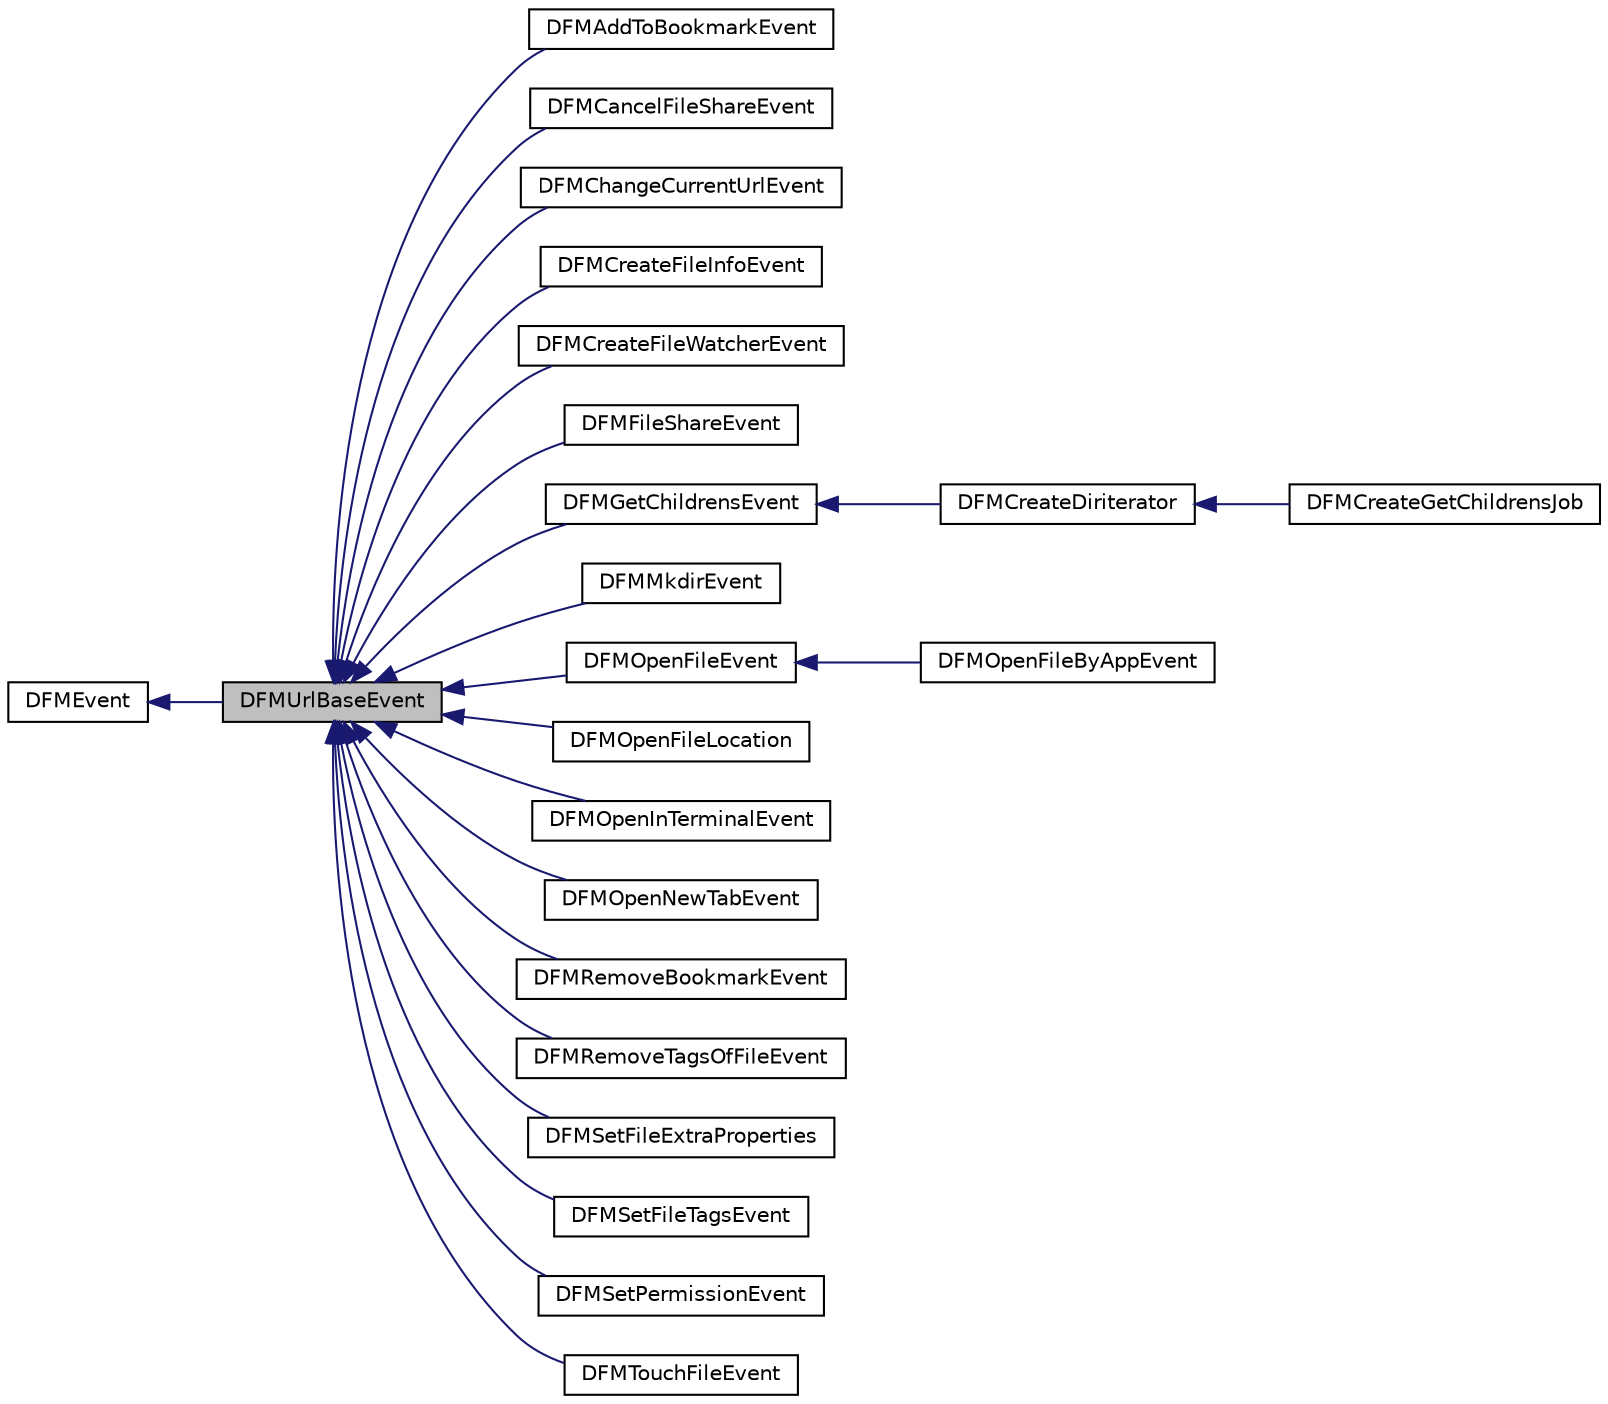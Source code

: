 digraph "DFMUrlBaseEvent"
{
  edge [fontname="Helvetica",fontsize="10",labelfontname="Helvetica",labelfontsize="10"];
  node [fontname="Helvetica",fontsize="10",shape=record];
  rankdir="LR";
  Node0 [label="DFMUrlBaseEvent",height=0.2,width=0.4,color="black", fillcolor="grey75", style="filled", fontcolor="black"];
  Node1 -> Node0 [dir="back",color="midnightblue",fontsize="10",style="solid",fontname="Helvetica"];
  Node1 [label="DFMEvent",height=0.2,width=0.4,color="black", fillcolor="white", style="filled",URL="$class_d_f_m_event.html"];
  Node0 -> Node2 [dir="back",color="midnightblue",fontsize="10",style="solid",fontname="Helvetica"];
  Node2 [label="DFMAddToBookmarkEvent",height=0.2,width=0.4,color="black", fillcolor="white", style="filled",URL="$class_d_f_m_add_to_bookmark_event.html"];
  Node0 -> Node3 [dir="back",color="midnightblue",fontsize="10",style="solid",fontname="Helvetica"];
  Node3 [label="DFMCancelFileShareEvent",height=0.2,width=0.4,color="black", fillcolor="white", style="filled",URL="$class_d_f_m_cancel_file_share_event.html"];
  Node0 -> Node4 [dir="back",color="midnightblue",fontsize="10",style="solid",fontname="Helvetica"];
  Node4 [label="DFMChangeCurrentUrlEvent",height=0.2,width=0.4,color="black", fillcolor="white", style="filled",URL="$class_d_f_m_change_current_url_event.html"];
  Node0 -> Node5 [dir="back",color="midnightblue",fontsize="10",style="solid",fontname="Helvetica"];
  Node5 [label="DFMCreateFileInfoEvent",height=0.2,width=0.4,color="black", fillcolor="white", style="filled",URL="$class_d_f_m_create_file_info_event.html"];
  Node0 -> Node6 [dir="back",color="midnightblue",fontsize="10",style="solid",fontname="Helvetica"];
  Node6 [label="DFMCreateFileWatcherEvent",height=0.2,width=0.4,color="black", fillcolor="white", style="filled",URL="$class_d_f_m_create_file_watcher_event.html"];
  Node0 -> Node7 [dir="back",color="midnightblue",fontsize="10",style="solid",fontname="Helvetica"];
  Node7 [label="DFMFileShareEvent",height=0.2,width=0.4,color="black", fillcolor="white", style="filled",URL="$class_d_f_m_file_share_event.html"];
  Node0 -> Node8 [dir="back",color="midnightblue",fontsize="10",style="solid",fontname="Helvetica"];
  Node8 [label="DFMGetChildrensEvent",height=0.2,width=0.4,color="black", fillcolor="white", style="filled",URL="$class_d_f_m_get_childrens_event.html"];
  Node8 -> Node9 [dir="back",color="midnightblue",fontsize="10",style="solid",fontname="Helvetica"];
  Node9 [label="DFMCreateDiriterator",height=0.2,width=0.4,color="black", fillcolor="white", style="filled",URL="$class_d_f_m_create_diriterator.html"];
  Node9 -> Node10 [dir="back",color="midnightblue",fontsize="10",style="solid",fontname="Helvetica"];
  Node10 [label="DFMCreateGetChildrensJob",height=0.2,width=0.4,color="black", fillcolor="white", style="filled",URL="$class_d_f_m_create_get_childrens_job.html"];
  Node0 -> Node11 [dir="back",color="midnightblue",fontsize="10",style="solid",fontname="Helvetica"];
  Node11 [label="DFMMkdirEvent",height=0.2,width=0.4,color="black", fillcolor="white", style="filled",URL="$class_d_f_m_mkdir_event.html"];
  Node0 -> Node12 [dir="back",color="midnightblue",fontsize="10",style="solid",fontname="Helvetica"];
  Node12 [label="DFMOpenFileEvent",height=0.2,width=0.4,color="black", fillcolor="white", style="filled",URL="$class_d_f_m_open_file_event.html"];
  Node12 -> Node13 [dir="back",color="midnightblue",fontsize="10",style="solid",fontname="Helvetica"];
  Node13 [label="DFMOpenFileByAppEvent",height=0.2,width=0.4,color="black", fillcolor="white", style="filled",URL="$class_d_f_m_open_file_by_app_event.html"];
  Node0 -> Node14 [dir="back",color="midnightblue",fontsize="10",style="solid",fontname="Helvetica"];
  Node14 [label="DFMOpenFileLocation",height=0.2,width=0.4,color="black", fillcolor="white", style="filled",URL="$class_d_f_m_open_file_location.html"];
  Node0 -> Node15 [dir="back",color="midnightblue",fontsize="10",style="solid",fontname="Helvetica"];
  Node15 [label="DFMOpenInTerminalEvent",height=0.2,width=0.4,color="black", fillcolor="white", style="filled",URL="$class_d_f_m_open_in_terminal_event.html"];
  Node0 -> Node16 [dir="back",color="midnightblue",fontsize="10",style="solid",fontname="Helvetica"];
  Node16 [label="DFMOpenNewTabEvent",height=0.2,width=0.4,color="black", fillcolor="white", style="filled",URL="$class_d_f_m_open_new_tab_event.html"];
  Node0 -> Node17 [dir="back",color="midnightblue",fontsize="10",style="solid",fontname="Helvetica"];
  Node17 [label="DFMRemoveBookmarkEvent",height=0.2,width=0.4,color="black", fillcolor="white", style="filled",URL="$class_d_f_m_remove_bookmark_event.html"];
  Node0 -> Node18 [dir="back",color="midnightblue",fontsize="10",style="solid",fontname="Helvetica"];
  Node18 [label="DFMRemoveTagsOfFileEvent",height=0.2,width=0.4,color="black", fillcolor="white", style="filled",URL="$class_d_f_m_remove_tags_of_file_event.html"];
  Node0 -> Node19 [dir="back",color="midnightblue",fontsize="10",style="solid",fontname="Helvetica"];
  Node19 [label="DFMSetFileExtraProperties",height=0.2,width=0.4,color="black", fillcolor="white", style="filled",URL="$class_d_f_m_set_file_extra_properties.html"];
  Node0 -> Node20 [dir="back",color="midnightblue",fontsize="10",style="solid",fontname="Helvetica"];
  Node20 [label="DFMSetFileTagsEvent",height=0.2,width=0.4,color="black", fillcolor="white", style="filled",URL="$class_d_f_m_set_file_tags_event.html"];
  Node0 -> Node21 [dir="back",color="midnightblue",fontsize="10",style="solid",fontname="Helvetica"];
  Node21 [label="DFMSetPermissionEvent",height=0.2,width=0.4,color="black", fillcolor="white", style="filled",URL="$class_d_f_m_set_permission_event.html"];
  Node0 -> Node22 [dir="back",color="midnightblue",fontsize="10",style="solid",fontname="Helvetica"];
  Node22 [label="DFMTouchFileEvent",height=0.2,width=0.4,color="black", fillcolor="white", style="filled",URL="$class_d_f_m_touch_file_event.html"];
}
